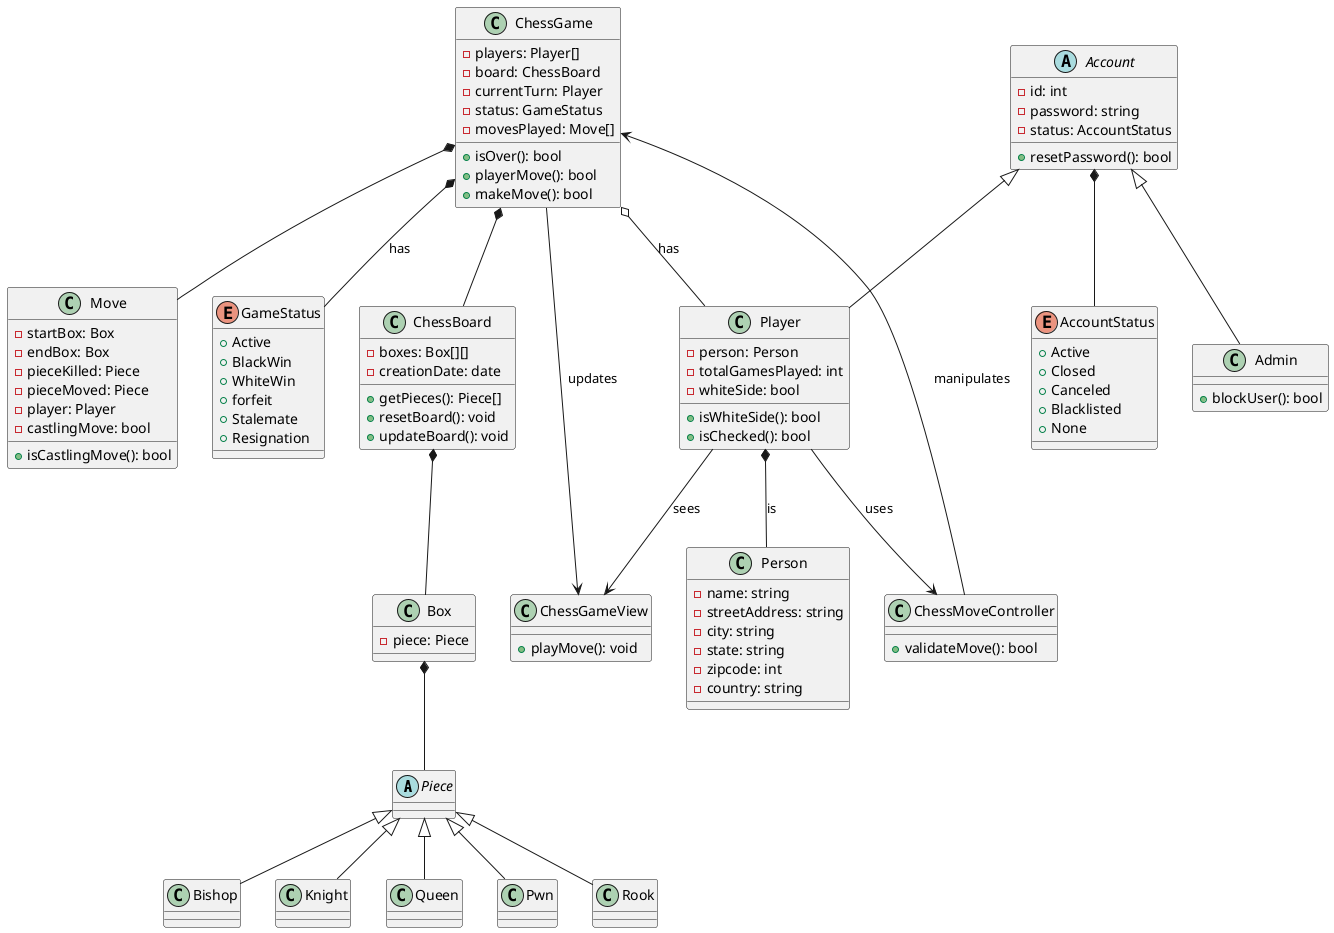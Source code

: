 @startuml
abstract class Piece {
}

class Bishop extends Piece {
}

class Knight extends Piece {
}

class Queen extends Piece {
}

class Pwn extends Piece {
}

class Rook extends Piece {
}

class Box {
    - piece: Piece
}
Box *-- Piece

class ChessBoard {
    - boxes: Box[][]
    - creationDate: date
    + getPieces(): Piece[]
    + resetBoard(): void
    + updateBoard(): void
}
ChessBoard *-- Box

class Move {
    - startBox: Box
    - endBox: Box
    - pieceKilled: Piece
    - pieceMoved: Piece
    - player: Player
    - castlingMove: bool
    + isCastlingMove(): bool
}

enum AccountStatus {
    + Active
    + Closed
    + Canceled
    + Blacklisted
    + None
}

abstract class Account {
    - id: int
    - password: string
    - status: AccountStatus
    + resetPassword(): bool
}
Account *-- AccountStatus

class Person {
    - name: string
    - streetAddress: string
    - city: string
    - state: string
    - zipcode: int
    - country: string
}

class Player extends Account {
    - person: Person
    - totalGamesPlayed: int
    - whiteSide: bool
    + isWhiteSide(): bool
    + isChecked(): bool
}
Player *-- Person: is
Player --> ChessMoveController: uses
Player --> ChessGameView: sees

class Admin extends Account {
    + blockUser(): bool
}

class ChessMoveController {
    + validateMove(): bool
}
ChessMoveController --> ChessGame: manipulates

class ChessGameView {
    + playMove(): void
}

enum GameStatus {
    + Active
    + BlackWin
    + WhiteWin
    + forfeit
    + Stalemate
    + Resignation
}

class ChessGame {
    - players: Player[]
    - board: ChessBoard
    - currentTurn: Player
    - status: GameStatus
    - movesPlayed: Move[]
    + isOver(): bool
    + playerMove(): bool
    + makeMove(): bool
}
ChessGame o-- Player: has
ChessGame *-- GameStatus: has
ChessGame --> ChessGameView: updates
ChessGame *-- ChessBoard
ChessGame *-- Move


@enduml
